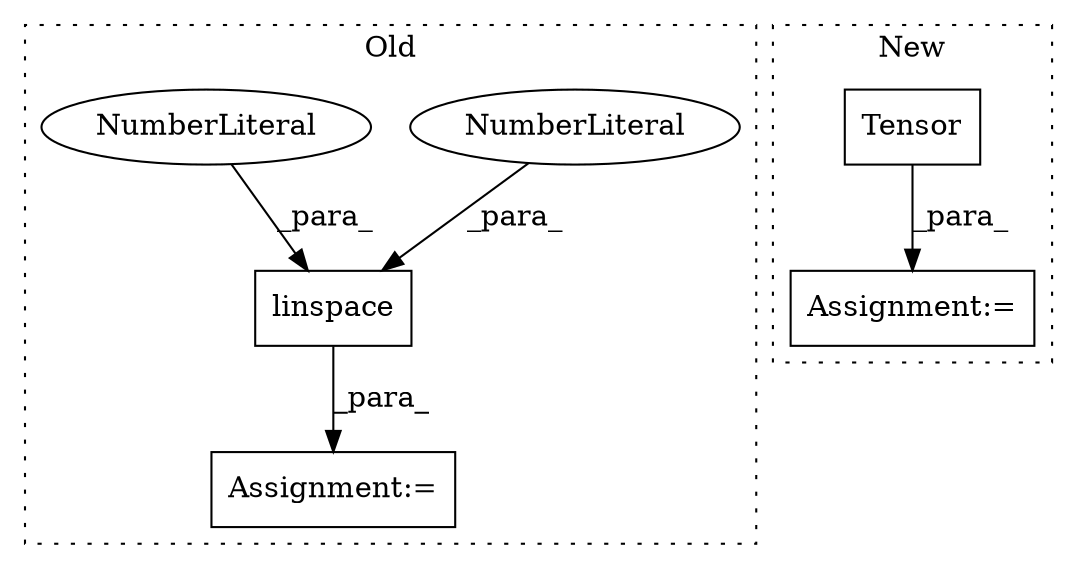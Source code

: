 digraph G {
subgraph cluster0 {
1 [label="linspace" a="32" s="4466,4481" l="9,1" shape="box"];
3 [label="NumberLiteral" a="34" s="4478" l="1" shape="ellipse"];
4 [label="NumberLiteral" a="34" s="4480" l="1" shape="ellipse"];
5 [label="Assignment:=" a="7" s="4569" l="1" shape="box"];
label = "Old";
style="dotted";
}
subgraph cluster1 {
2 [label="Tensor" a="32" s="4466,4547" l="7,1" shape="box"];
6 [label="Assignment:=" a="7" s="4456" l="1" shape="box"];
label = "New";
style="dotted";
}
1 -> 5 [label="_para_"];
2 -> 6 [label="_para_"];
3 -> 1 [label="_para_"];
4 -> 1 [label="_para_"];
}